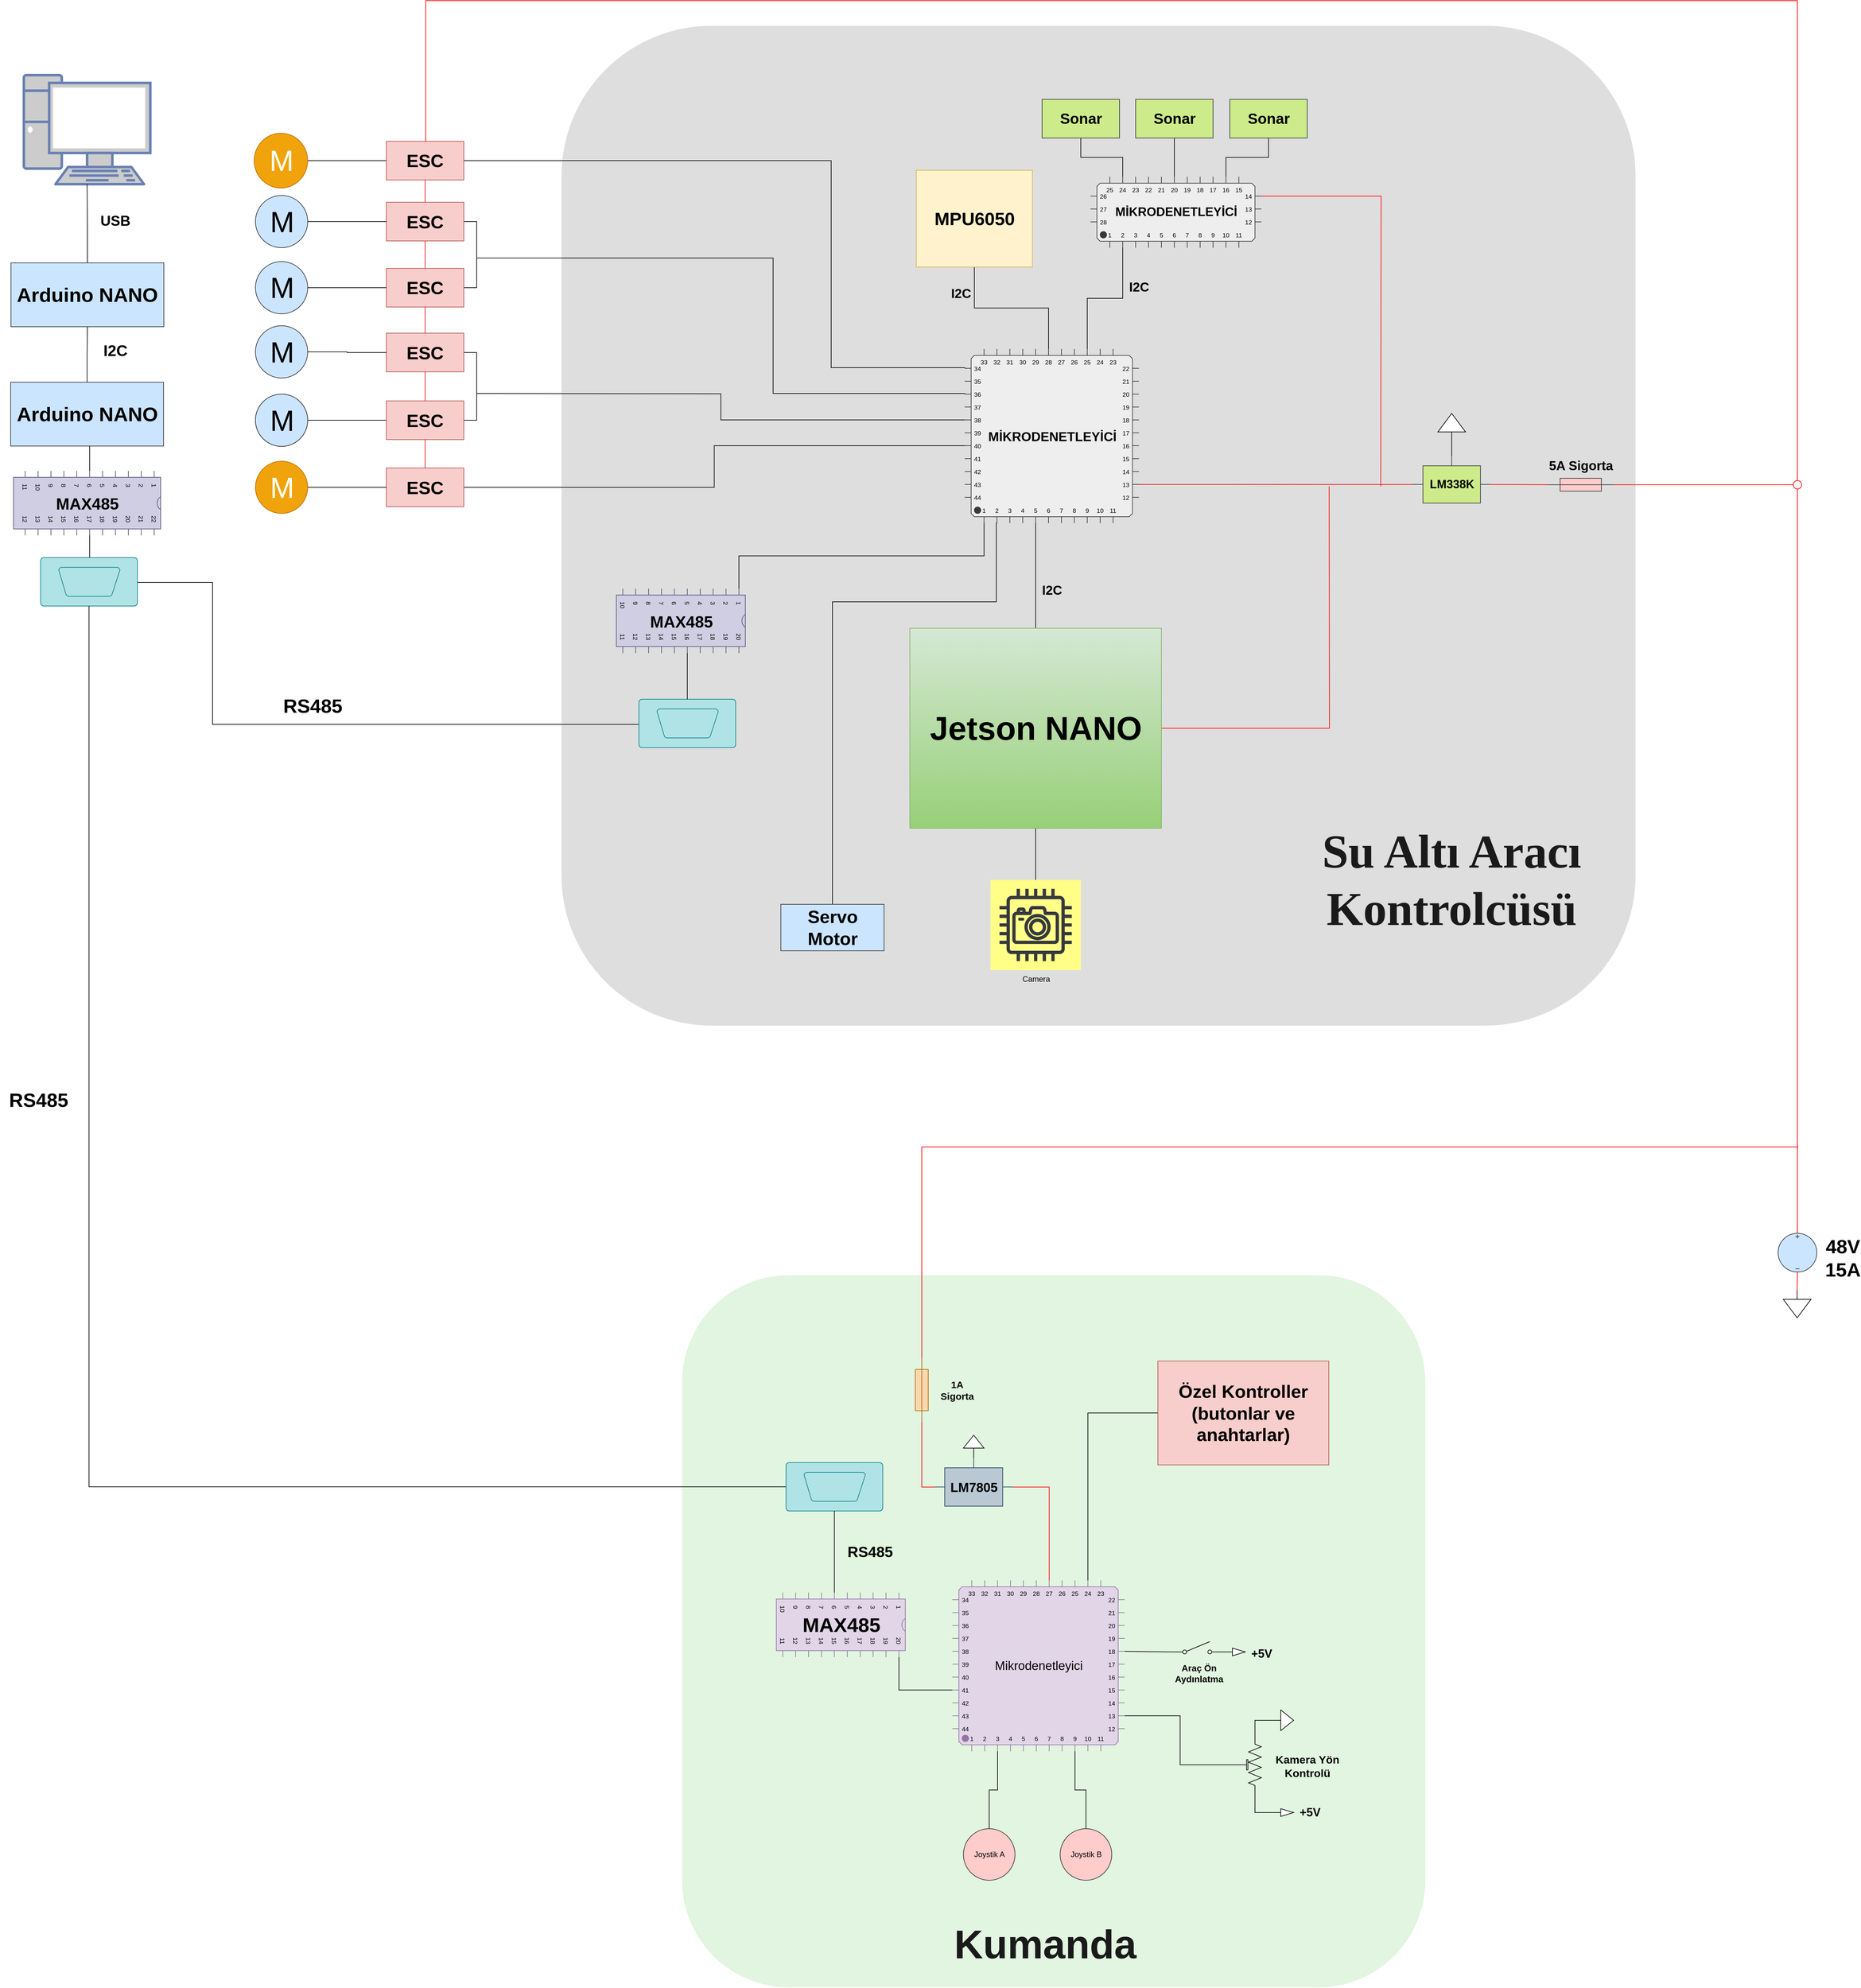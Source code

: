 <mxfile version="10.6.5" type="device"><diagram name="Page-1" id="7e0a89b8-554c-2b80-1dc8-d5c74ca68de4"><mxGraphModel dx="4529" dy="2048" grid="1" gridSize="10" guides="1" tooltips="1" connect="1" arrows="1" fold="1" page="1" pageScale="1" pageWidth="1169" pageHeight="827" background="#ffffff" math="0" shadow="0"><root><mxCell id="0"/><mxCell id="1" parent="0"/><mxCell id="h1FGH1pU_hudHnMXjSd4-43" value="" style="rounded=1;whiteSpace=wrap;html=1;strokeWidth=1;fillColor=#E1F5E0;strokeColor=none;" parent="1" vertex="1"><mxGeometry x="287.5" y="2036" width="1152" height="1104" as="geometry"/></mxCell><mxCell id="FI2BnZU5ow0Z_WTtA2Fh-103" value="" style="rounded=1;whiteSpace=wrap;html=1;strokeWidth=1;fillColor=#DEDEDE;strokeColor=none;fontColor=#333333;rotatable=0;deletable=0;editable=0;connectable=0;movable=1;resizable=0;" parent="1" vertex="1"><mxGeometry x="100.5" y="99" width="1665" height="1550" as="geometry"/></mxCell><mxCell id="FI2BnZU5ow0Z_WTtA2Fh-59" style="edgeStyle=orthogonalEdgeStyle;rounded=0;orthogonalLoop=1;jettySize=auto;html=1;exitX=0;exitY=1;exitDx=50;exitDy=0;exitPerimeter=0;endArrow=none;endFill=0;" parent="1" source="FI2BnZU5ow0Z_WTtA2Fh-1" edge="1"><mxGeometry relative="1" as="geometry"><mxPoint x="520.5" y="1013" as="targetPoint"/><Array as="points"><mxPoint x="774.5" y="992"/><mxPoint x="520.5" y="992"/></Array></mxGeometry></mxCell><mxCell id="FI2BnZU5ow0Z_WTtA2Fh-78" style="edgeStyle=orthogonalEdgeStyle;rounded=0;orthogonalLoop=1;jettySize=auto;html=1;exitX=0;exitY=1;exitDx=30;exitDy=0;exitPerimeter=0;entryX=0;entryY=0;entryDx=0;entryDy=10;entryPerimeter=0;endArrow=none;endFill=0;" parent="1" source="FI2BnZU5ow0Z_WTtA2Fh-1" target="FI2BnZU5ow0Z_WTtA2Fh-75" edge="1"><mxGeometry relative="1" as="geometry"/></mxCell><mxCell id="jsqseaj2SGOF5NAT5XNM-17" style="edgeStyle=orthogonalEdgeStyle;rounded=0;orthogonalLoop=1;jettySize=auto;html=1;exitX=0;exitY=0;exitDx=0;exitDy=110;exitPerimeter=0;endArrow=none;endFill=0;" parent="1" source="FI2BnZU5ow0Z_WTtA2Fh-1" edge="1"><mxGeometry relative="1" as="geometry"><mxPoint x="-31.5" y="669" as="targetPoint"/></mxGeometry></mxCell><mxCell id="jsqseaj2SGOF5NAT5XNM-18" style="edgeStyle=orthogonalEdgeStyle;rounded=0;orthogonalLoop=1;jettySize=auto;html=1;exitX=0;exitY=0;exitDx=0;exitDy=70;exitPerimeter=0;endArrow=none;endFill=0;" parent="1" source="FI2BnZU5ow0Z_WTtA2Fh-1" edge="1"><mxGeometry relative="1" as="geometry"><mxPoint x="-30.5" y="459" as="targetPoint"/><Array as="points"><mxPoint x="428.5" y="669"/><mxPoint x="428.5" y="459"/></Array></mxGeometry></mxCell><mxCell id="jsqseaj2SGOF5NAT5XNM-21" style="edgeStyle=orthogonalEdgeStyle;rounded=0;orthogonalLoop=1;jettySize=auto;html=1;exitX=0;exitY=0;exitDx=0;exitDy=150;exitPerimeter=0;entryX=1;entryY=0.5;entryDx=0;entryDy=0;endArrow=none;endFill=0;" parent="1" source="FI2BnZU5ow0Z_WTtA2Fh-1" target="jsqseaj2SGOF5NAT5XNM-3" edge="1"><mxGeometry relative="1" as="geometry"/></mxCell><mxCell id="FI2BnZU5ow0Z_WTtA2Fh-1" value="&lt;b&gt;&lt;font style=&quot;font-size: 20px&quot;&gt;MİKRODENETLEYİCİ&lt;/font&gt;&lt;/b&gt;" style="shadow=0;dashed=0;align=center;fillColor=#eeeeee;html=1;strokeWidth=1;shape=mxgraph.electrical.logic_gates.qfp_ic;strokeColor=#36393d;" parent="1" vertex="1"><mxGeometry x="725.5" y="600" width="270" height="270" as="geometry"/></mxCell><mxCell id="jsqseaj2SGOF5NAT5XNM-16" style="edgeStyle=orthogonalEdgeStyle;rounded=0;orthogonalLoop=1;jettySize=auto;html=1;exitX=1;exitY=0.5;exitDx=0;exitDy=0;entryX=1;entryY=0.5;entryDx=0;entryDy=0;endArrow=none;endFill=0;" parent="1" source="FI2BnZU5ow0Z_WTtA2Fh-6" target="FI2BnZU5ow0Z_WTtA2Fh-8" edge="1"><mxGeometry relative="1" as="geometry"/></mxCell><mxCell id="FeiC32uZuD6DR6q-2b3e-5" style="edgeStyle=orthogonalEdgeStyle;rounded=0;orthogonalLoop=1;jettySize=auto;html=1;exitX=0.5;exitY=0;exitDx=0;exitDy=0;endArrow=none;endFill=0;strokeColor=#FF0000;" parent="1" source="FI2BnZU5ow0Z_WTtA2Fh-6" target="SyiZzXoiJJCipCgs4fbv-6" edge="1"><mxGeometry relative="1" as="geometry"/></mxCell><mxCell id="FI2BnZU5ow0Z_WTtA2Fh-6" value="&lt;font size=&quot;1&quot;&gt;&lt;b style=&quot;font-size: 28px&quot;&gt;ESC&lt;/b&gt;&lt;/font&gt;" style="rounded=0;whiteSpace=wrap;html=1;fillColor=#f8cecc;strokeColor=#b85450;" parent="1" vertex="1"><mxGeometry x="-171" y="372.5" width="120" height="60" as="geometry"/></mxCell><mxCell id="jsqseaj2SGOF5NAT5XNM-15" style="edgeStyle=orthogonalEdgeStyle;rounded=0;orthogonalLoop=1;jettySize=auto;html=1;exitX=1;exitY=0.5;exitDx=0;exitDy=0;entryX=1;entryY=0.5;entryDx=0;entryDy=0;endArrow=none;endFill=0;" parent="1" source="FI2BnZU5ow0Z_WTtA2Fh-7" target="jsqseaj2SGOF5NAT5XNM-1" edge="1"><mxGeometry relative="1" as="geometry"/></mxCell><mxCell id="FeiC32uZuD6DR6q-2b3e-3" style="edgeStyle=orthogonalEdgeStyle;rounded=0;orthogonalLoop=1;jettySize=auto;html=1;exitX=0.5;exitY=0;exitDx=0;exitDy=0;endArrow=none;endFill=0;strokeColor=#FF0000;" parent="1" source="FI2BnZU5ow0Z_WTtA2Fh-7" target="FI2BnZU5ow0Z_WTtA2Fh-8" edge="1"><mxGeometry relative="1" as="geometry"/></mxCell><mxCell id="FI2BnZU5ow0Z_WTtA2Fh-7" value="&lt;font size=&quot;1&quot;&gt;&lt;b style=&quot;font-size: 28px&quot;&gt;ESC&lt;/b&gt;&lt;/font&gt;" style="rounded=0;whiteSpace=wrap;html=1;fillColor=#f8cecc;strokeColor=#b85450;" parent="1" vertex="1"><mxGeometry x="-171" y="575.5" width="120" height="60" as="geometry"/></mxCell><mxCell id="jsqseaj2SGOF5NAT5XNM-7" style="edgeStyle=orthogonalEdgeStyle;rounded=0;orthogonalLoop=1;jettySize=auto;html=1;exitX=0;exitY=0.5;exitDx=0;exitDy=0;endArrow=none;endFill=0;" parent="1" source="jsqseaj2SGOF5NAT5XNM-1" target="jsqseaj2SGOF5NAT5XNM-5" edge="1"><mxGeometry relative="1" as="geometry"/></mxCell><mxCell id="FeiC32uZuD6DR6q-2b3e-2" style="edgeStyle=orthogonalEdgeStyle;rounded=0;orthogonalLoop=1;jettySize=auto;html=1;exitX=0.5;exitY=0;exitDx=0;exitDy=0;endArrow=none;endFill=0;strokeColor=#FF0000;" parent="1" source="jsqseaj2SGOF5NAT5XNM-1" target="FI2BnZU5ow0Z_WTtA2Fh-7" edge="1"><mxGeometry relative="1" as="geometry"/></mxCell><mxCell id="jsqseaj2SGOF5NAT5XNM-1" value="&lt;font size=&quot;1&quot;&gt;&lt;b style=&quot;font-size: 28px&quot;&gt;ESC&lt;/b&gt;&lt;/font&gt;" style="rounded=0;whiteSpace=wrap;html=1;fillColor=#f8cecc;strokeColor=#b85450;" parent="1" vertex="1"><mxGeometry x="-171" y="680.5" width="120" height="60" as="geometry"/></mxCell><mxCell id="FeiC32uZuD6DR6q-2b3e-1" style="edgeStyle=orthogonalEdgeStyle;rounded=0;orthogonalLoop=1;jettySize=auto;html=1;exitX=0.5;exitY=0;exitDx=0;exitDy=0;endArrow=none;endFill=0;strokeColor=#FF0000;" parent="1" source="jsqseaj2SGOF5NAT5XNM-3" target="jsqseaj2SGOF5NAT5XNM-1" edge="1"><mxGeometry relative="1" as="geometry"/></mxCell><mxCell id="jsqseaj2SGOF5NAT5XNM-3" value="&lt;font size=&quot;1&quot;&gt;&lt;b style=&quot;font-size: 28px&quot;&gt;ESC&lt;/b&gt;&lt;/font&gt;" style="rounded=0;whiteSpace=wrap;html=1;fillColor=#f8cecc;strokeColor=#b85450;" parent="1" vertex="1"><mxGeometry x="-171" y="784.5" width="120" height="60" as="geometry"/></mxCell><mxCell id="FeiC32uZuD6DR6q-2b3e-4" style="edgeStyle=orthogonalEdgeStyle;rounded=0;orthogonalLoop=1;jettySize=auto;html=1;exitX=0.5;exitY=0;exitDx=0;exitDy=0;endArrow=none;endFill=0;strokeColor=#FF0000;" parent="1" source="FI2BnZU5ow0Z_WTtA2Fh-8" target="FI2BnZU5ow0Z_WTtA2Fh-6" edge="1"><mxGeometry relative="1" as="geometry"/></mxCell><mxCell id="FI2BnZU5ow0Z_WTtA2Fh-8" value="&lt;font size=&quot;1&quot;&gt;&lt;b style=&quot;font-size: 28px&quot;&gt;ESC&lt;/b&gt;&lt;/font&gt;" style="rounded=0;whiteSpace=wrap;html=1;fillColor=#f8cecc;strokeColor=#b85450;" parent="1" vertex="1"><mxGeometry x="-171" y="475" width="120" height="60" as="geometry"/></mxCell><mxCell id="FI2BnZU5ow0Z_WTtA2Fh-20" style="edgeStyle=orthogonalEdgeStyle;rounded=0;orthogonalLoop=1;jettySize=auto;html=1;exitX=1;exitY=0.5;exitDx=0;exitDy=0;exitPerimeter=0;entryX=0;entryY=0.5;entryDx=0;entryDy=0;endArrow=none;endFill=0;" parent="1" source="FI2BnZU5ow0Z_WTtA2Fh-19" target="FI2BnZU5ow0Z_WTtA2Fh-6" edge="1"><mxGeometry relative="1" as="geometry"/></mxCell><mxCell id="FI2BnZU5ow0Z_WTtA2Fh-19" value="M" style="dashed=0;outlineConnect=0;align=center;html=1;shape=mxgraph.pid.engines.electric_motor;fontSize=45;fillColor=#cce5ff;strokeColor=#36393d;" parent="1" vertex="1"><mxGeometry x="-374" y="362" width="81" height="81" as="geometry"/></mxCell><mxCell id="FI2BnZU5ow0Z_WTtA2Fh-22" style="edgeStyle=orthogonalEdgeStyle;rounded=0;orthogonalLoop=1;jettySize=auto;html=1;exitX=1;exitY=0.5;exitDx=0;exitDy=0;exitPerimeter=0;entryX=0;entryY=0.5;entryDx=0;entryDy=0;endArrow=none;endFill=0;" parent="1" source="FI2BnZU5ow0Z_WTtA2Fh-21" target="FI2BnZU5ow0Z_WTtA2Fh-8" edge="1"><mxGeometry relative="1" as="geometry"/></mxCell><mxCell id="FI2BnZU5ow0Z_WTtA2Fh-21" value="M" style="dashed=0;outlineConnect=0;align=center;html=1;shape=mxgraph.pid.engines.electric_motor;fontSize=45;fillColor=#cce5ff;strokeColor=#36393d;" parent="1" vertex="1"><mxGeometry x="-374" y="464.5" width="81" height="81" as="geometry"/></mxCell><mxCell id="FI2BnZU5ow0Z_WTtA2Fh-24" style="edgeStyle=orthogonalEdgeStyle;rounded=0;orthogonalLoop=1;jettySize=auto;html=1;exitX=1;exitY=0.5;exitDx=0;exitDy=0;exitPerimeter=0;entryX=0;entryY=0.5;entryDx=0;entryDy=0;endArrow=none;endFill=0;" parent="1" source="FI2BnZU5ow0Z_WTtA2Fh-23" target="FI2BnZU5ow0Z_WTtA2Fh-7" edge="1"><mxGeometry relative="1" as="geometry"/></mxCell><mxCell id="FI2BnZU5ow0Z_WTtA2Fh-23" value="M" style="dashed=0;outlineConnect=0;align=center;html=1;shape=mxgraph.pid.engines.electric_motor;fontSize=45;fillColor=#cce5ff;strokeColor=#36393d;" parent="1" vertex="1"><mxGeometry x="-374" y="564" width="81" height="81" as="geometry"/></mxCell><mxCell id="jsqseaj2SGOF5NAT5XNM-5" value="M" style="dashed=0;outlineConnect=0;align=center;html=1;shape=mxgraph.pid.engines.electric_motor;fontSize=45;fillColor=#cce5ff;strokeColor=#36393d;" parent="1" vertex="1"><mxGeometry x="-374" y="670" width="81" height="81" as="geometry"/></mxCell><mxCell id="jsqseaj2SGOF5NAT5XNM-14" style="edgeStyle=orthogonalEdgeStyle;rounded=0;orthogonalLoop=1;jettySize=auto;html=1;exitX=1;exitY=0.5;exitDx=0;exitDy=0;exitPerimeter=0;endArrow=none;endFill=0;" parent="1" source="jsqseaj2SGOF5NAT5XNM-8" target="jsqseaj2SGOF5NAT5XNM-3" edge="1"><mxGeometry relative="1" as="geometry"/></mxCell><mxCell id="jsqseaj2SGOF5NAT5XNM-8" value="M" style="dashed=0;outlineConnect=0;align=center;html=1;shape=mxgraph.pid.engines.electric_motor;fontSize=45;fillColor=#f0a30a;strokeColor=#BD7000;fontColor=#ffffff;" parent="1" vertex="1"><mxGeometry x="-374" y="774" width="81" height="81" as="geometry"/></mxCell><mxCell id="jsqseaj2SGOF5NAT5XNM-10" value="M" style="dashed=0;outlineConnect=0;align=center;html=1;shape=mxgraph.pid.engines.electric_motor;fontSize=45;fillColor=#cce5ff;strokeColor=#36393d;" parent="1" vertex="1"><mxGeometry x="-374" y="670" width="81" height="81" as="geometry"/></mxCell><mxCell id="FI2BnZU5ow0Z_WTtA2Fh-31" style="edgeStyle=orthogonalEdgeStyle;rounded=0;orthogonalLoop=1;jettySize=auto;html=1;exitX=0.5;exitY=1;exitDx=0;exitDy=0;entryX=0;entryY=0;entryDx=130;entryDy=0;entryPerimeter=0;endArrow=none;endFill=0;" parent="1" source="FI2BnZU5ow0Z_WTtA2Fh-30" target="FI2BnZU5ow0Z_WTtA2Fh-1" edge="1"><mxGeometry relative="1" as="geometry"/></mxCell><mxCell id="FI2BnZU5ow0Z_WTtA2Fh-30" value="&lt;font size=&quot;1&quot;&gt;&lt;b style=&quot;font-size: 28px&quot;&gt;MPU6050&lt;br&gt;&lt;/b&gt;&lt;/font&gt;" style="rounded=0;whiteSpace=wrap;html=1;strokeWidth=1;fillColor=#fff2cc;strokeColor=#d6b656;" parent="1" vertex="1"><mxGeometry x="650.5" y="323" width="180" height="150" as="geometry"/></mxCell><mxCell id="FI2BnZU5ow0Z_WTtA2Fh-36" style="edgeStyle=orthogonalEdgeStyle;rounded=0;orthogonalLoop=1;jettySize=auto;html=1;exitX=0.5;exitY=0;exitDx=0;exitDy=0;entryX=0;entryY=1;entryDx=110;entryDy=0;entryPerimeter=0;endArrow=none;endFill=0;" parent="1" source="FI2BnZU5ow0Z_WTtA2Fh-35" target="FI2BnZU5ow0Z_WTtA2Fh-1" edge="1"><mxGeometry relative="1" as="geometry"/></mxCell><mxCell id="FI2BnZU5ow0Z_WTtA2Fh-46" style="edgeStyle=orthogonalEdgeStyle;rounded=0;orthogonalLoop=1;jettySize=auto;html=1;exitX=0.5;exitY=1;exitDx=0;exitDy=0;endArrow=none;endFill=0;" parent="1" source="FI2BnZU5ow0Z_WTtA2Fh-35" target="FI2BnZU5ow0Z_WTtA2Fh-45" edge="1"><mxGeometry relative="1" as="geometry"/></mxCell><mxCell id="FI2BnZU5ow0Z_WTtA2Fh-55" style="edgeStyle=orthogonalEdgeStyle;rounded=0;orthogonalLoop=1;jettySize=auto;html=1;exitX=1;exitY=0.5;exitDx=0;exitDy=0;endArrow=none;endFill=0;strokeColor=#FF0000;" parent="1" source="FI2BnZU5ow0Z_WTtA2Fh-35" edge="1"><mxGeometry relative="1" as="geometry"><mxPoint x="1290.5" y="813.0" as="targetPoint"/></mxGeometry></mxCell><mxCell id="FI2BnZU5ow0Z_WTtA2Fh-35" value="&lt;font style=&quot;font-size: 51px&quot;&gt;&lt;b&gt;&lt;font style=&quot;font-size: 51px&quot;&gt;Jetson NANO&lt;/font&gt;&lt;/b&gt;&lt;/font&gt;" style="rounded=0;whiteSpace=wrap;html=1;strokeWidth=1;gradientColor=#97d077;fillColor=#d5e8d4;strokeColor=#82b366;" parent="1" vertex="1"><mxGeometry x="640.5" y="1033" width="390" height="310" as="geometry"/></mxCell><mxCell id="FI2BnZU5ow0Z_WTtA2Fh-37" value="&lt;font size=&quot;1&quot;&gt;&lt;b style=&quot;font-size: 20px&quot;&gt;I2C&lt;/b&gt;&lt;/font&gt;" style="text;html=1;strokeColor=none;fillColor=none;align=center;verticalAlign=middle;whiteSpace=wrap;rounded=0;" parent="1" vertex="1"><mxGeometry x="840.5" y="963" width="40" height="20" as="geometry"/></mxCell><mxCell id="FI2BnZU5ow0Z_WTtA2Fh-38" value="" style="verticalLabelPosition=bottom;shadow=0;dashed=0;align=center;fillColor=#cce5ff;html=1;verticalAlign=top;strokeWidth=1;shape=mxgraph.electrical.signal_sources.dc_source_3;strokeColor=#36393d;" parent="1" vertex="1"><mxGeometry x="1986.5" y="1971" width="60" height="60" as="geometry"/></mxCell><mxCell id="FI2BnZU5ow0Z_WTtA2Fh-50" style="edgeStyle=orthogonalEdgeStyle;rounded=0;orthogonalLoop=1;jettySize=auto;html=1;exitX=0;exitY=0.395;exitDx=0;exitDy=0;exitPerimeter=0;entryX=0;entryY=0.5;entryDx=0;entryDy=0;entryPerimeter=0;endArrow=none;endFill=0;strokeColor=#FF0000;" parent="1" source="FI2BnZU5ow0Z_WTtA2Fh-39" target="FI2BnZU5ow0Z_WTtA2Fh-41" edge="1"><mxGeometry relative="1" as="geometry"/></mxCell><mxCell id="FI2BnZU5ow0Z_WTtA2Fh-53" style="edgeStyle=orthogonalEdgeStyle;rounded=0;orthogonalLoop=1;jettySize=auto;html=1;exitX=1;exitY=0.395;exitDx=0;exitDy=0;exitPerimeter=0;entryX=1;entryY=0;entryDx=0;entryDy=210;entryPerimeter=0;endArrow=none;endFill=0;strokeColor=#FF0000;" parent="1" source="FI2BnZU5ow0Z_WTtA2Fh-39" target="FI2BnZU5ow0Z_WTtA2Fh-1" edge="1"><mxGeometry relative="1" as="geometry"><Array as="points"><mxPoint x="1420.5" y="810"/></Array></mxGeometry></mxCell><mxCell id="FI2BnZU5ow0Z_WTtA2Fh-39" value="" style="verticalLabelPosition=bottom;shadow=0;dashed=0;align=center;fillColor=#cdeb8b;html=1;verticalAlign=top;strokeWidth=1;shape=mxgraph.electrical.abstract.voltage_regulator;direction=west;strokeColor=#36393d;" parent="1" vertex="1"><mxGeometry x="1420.5" y="766" width="120" height="73" as="geometry"/></mxCell><mxCell id="FeiC32uZuD6DR6q-2b3e-13" style="edgeStyle=orthogonalEdgeStyle;rounded=0;orthogonalLoop=1;jettySize=auto;html=1;exitX=1;exitY=0.5;exitDx=0;exitDy=0;exitPerimeter=0;entryX=0;entryY=0.5;entryDx=0;entryDy=0;endArrow=none;endFill=0;strokeColor=#FF0000;" parent="1" source="FI2BnZU5ow0Z_WTtA2Fh-41" target="FeiC32uZuD6DR6q-2b3e-8" edge="1"><mxGeometry relative="1" as="geometry"/></mxCell><mxCell id="FI2BnZU5ow0Z_WTtA2Fh-41" value="" style="verticalLabelPosition=bottom;shadow=0;dashed=0;align=center;fillColor=#ffcccc;html=1;verticalAlign=top;strokeWidth=1;shape=mxgraph.electrical.miscellaneous.fuse_2;strokeColor=#36393d;" parent="1" vertex="1"><mxGeometry x="1630.5" y="800.5" width="100" height="20" as="geometry"/></mxCell><mxCell id="FI2BnZU5ow0Z_WTtA2Fh-44" value="&lt;font size=&quot;1&quot;&gt;&lt;b style=&quot;font-size: 30px&quot;&gt;48V 15A&lt;/b&gt;&lt;/font&gt;" style="text;html=1;strokeColor=none;fillColor=none;align=center;verticalAlign=middle;whiteSpace=wrap;rounded=0;" parent="1" vertex="1"><mxGeometry x="2066.5" y="1999" width="40" height="20" as="geometry"/></mxCell><mxCell id="FI2BnZU5ow0Z_WTtA2Fh-45" value="Camera" style="outlineConnect=0;strokeColor=#36393d;fillColor=#ffff88;dashed=0;verticalLabelPosition=bottom;verticalAlign=top;align=center;html=1;fontSize=12;fontStyle=0;aspect=fixed;shape=mxgraph.aws4.resourceIcon;resIcon=mxgraph.aws4.camera;" parent="1" vertex="1"><mxGeometry x="765.5" y="1423" width="140" height="140" as="geometry"/></mxCell><mxCell id="FI2BnZU5ow0Z_WTtA2Fh-48" style="edgeStyle=orthogonalEdgeStyle;rounded=0;orthogonalLoop=1;jettySize=auto;html=1;exitX=0.5;exitY=0;exitDx=0;exitDy=0;exitPerimeter=0;entryX=0.5;entryY=1;entryDx=0;entryDy=0;entryPerimeter=0;endArrow=none;endFill=0;strokeColor=#FF0000;" parent="1" source="FI2BnZU5ow0Z_WTtA2Fh-47" target="FI2BnZU5ow0Z_WTtA2Fh-38" edge="1"><mxGeometry relative="1" as="geometry"/></mxCell><mxCell id="FI2BnZU5ow0Z_WTtA2Fh-47" value="" style="verticalLabelPosition=bottom;shadow=0;dashed=0;align=center;fillColor=#ffffff;html=1;verticalAlign=top;strokeWidth=1;shape=mxgraph.electrical.signal_sources.signal_ground;" parent="1" vertex="1"><mxGeometry x="1994.5" y="2059" width="43" height="43" as="geometry"/></mxCell><mxCell id="FI2BnZU5ow0Z_WTtA2Fh-52" style="edgeStyle=orthogonalEdgeStyle;rounded=0;orthogonalLoop=1;jettySize=auto;html=1;exitX=0.5;exitY=0;exitDx=0;exitDy=0;exitPerimeter=0;entryX=0.5;entryY=1;entryDx=0;entryDy=0;entryPerimeter=0;endArrow=none;endFill=0;" parent="1" source="FI2BnZU5ow0Z_WTtA2Fh-51" target="FI2BnZU5ow0Z_WTtA2Fh-39" edge="1"><mxGeometry relative="1" as="geometry"/></mxCell><mxCell id="FI2BnZU5ow0Z_WTtA2Fh-51" value="" style="verticalLabelPosition=bottom;shadow=0;dashed=0;align=center;fillColor=#ffffff;html=1;verticalAlign=top;strokeWidth=1;shape=mxgraph.electrical.signal_sources.signal_ground;direction=west;" parent="1" vertex="1"><mxGeometry x="1459" y="700" width="43" height="43" as="geometry"/></mxCell><mxCell id="FI2BnZU5ow0Z_WTtA2Fh-56" value="&lt;font size=&quot;1&quot;&gt;&lt;b style=&quot;font-size: 20px&quot;&gt;5A Sigorta&lt;/b&gt;&lt;/font&gt;" style="text;html=1;strokeColor=none;fillColor=none;align=center;verticalAlign=middle;whiteSpace=wrap;rounded=0;" parent="1" vertex="1"><mxGeometry x="1620.5" y="770" width="120" height="20" as="geometry"/></mxCell><mxCell id="FI2BnZU5ow0Z_WTtA2Fh-58" style="edgeStyle=orthogonalEdgeStyle;rounded=0;orthogonalLoop=1;jettySize=auto;html=1;exitX=0.5;exitY=0;exitDx=0;exitDy=0;endArrow=none;endFill=0;" parent="1" source="FI2BnZU5ow0Z_WTtA2Fh-57" edge="1"><mxGeometry relative="1" as="geometry"><mxPoint x="520.5" y="1013" as="targetPoint"/></mxGeometry></mxCell><mxCell id="FI2BnZU5ow0Z_WTtA2Fh-57" value="&lt;font style=&quot;font-size: 28px&quot;&gt;&lt;b&gt;Servo Motor&lt;/b&gt;&lt;/font&gt;" style="rounded=0;whiteSpace=wrap;html=1;strokeWidth=1;fillColor=#cce5ff;strokeColor=#36393d;" parent="1" vertex="1"><mxGeometry x="440.5" y="1461" width="160" height="72" as="geometry"/></mxCell><mxCell id="FI2BnZU5ow0Z_WTtA2Fh-61" style="edgeStyle=orthogonalEdgeStyle;rounded=0;orthogonalLoop=1;jettySize=auto;html=1;exitX=0;exitY=1;exitDx=50;exitDy=0;exitPerimeter=0;entryX=0;entryY=0;entryDx=190;entryDy=0;entryPerimeter=0;endArrow=none;endFill=0;" parent="1" source="FI2BnZU5ow0Z_WTtA2Fh-60" target="FI2BnZU5ow0Z_WTtA2Fh-1" edge="1"><mxGeometry relative="1" as="geometry"/></mxCell><mxCell id="FI2BnZU5ow0Z_WTtA2Fh-63" style="edgeStyle=orthogonalEdgeStyle;rounded=0;orthogonalLoop=1;jettySize=auto;html=1;exitX=0;exitY=0;exitDx=130;exitDy=0;exitPerimeter=0;entryX=0.5;entryY=1;entryDx=0;entryDy=0;endArrow=none;endFill=0;" parent="1" source="FI2BnZU5ow0Z_WTtA2Fh-60" target="FI2BnZU5ow0Z_WTtA2Fh-62" edge="1"><mxGeometry relative="1" as="geometry"/></mxCell><mxCell id="FI2BnZU5ow0Z_WTtA2Fh-67" style="edgeStyle=orthogonalEdgeStyle;rounded=0;orthogonalLoop=1;jettySize=auto;html=1;exitX=1;exitY=0;exitDx=0;exitDy=30;exitPerimeter=0;endArrow=none;endFill=0;strokeColor=#FF0000;" parent="1" source="FI2BnZU5ow0Z_WTtA2Fh-60" edge="1"><mxGeometry relative="1" as="geometry"><mxPoint x="1370.5" y="813" as="targetPoint"/></mxGeometry></mxCell><mxCell id="SyiZzXoiJJCipCgs4fbv-4" style="edgeStyle=orthogonalEdgeStyle;rounded=0;orthogonalLoop=1;jettySize=auto;html=1;exitX=0;exitY=0;exitDx=50;exitDy=0;exitPerimeter=0;entryX=0.5;entryY=1;entryDx=0;entryDy=0;endArrow=none;endFill=0;" parent="1" source="FI2BnZU5ow0Z_WTtA2Fh-60" target="SyiZzXoiJJCipCgs4fbv-3" edge="1"><mxGeometry relative="1" as="geometry"/></mxCell><mxCell id="SyiZzXoiJJCipCgs4fbv-5" style="edgeStyle=orthogonalEdgeStyle;rounded=0;orthogonalLoop=1;jettySize=auto;html=1;exitX=0;exitY=0;exitDx=210;exitDy=0;exitPerimeter=0;entryX=0.5;entryY=1;entryDx=0;entryDy=0;endArrow=none;endFill=0;" parent="1" source="FI2BnZU5ow0Z_WTtA2Fh-60" target="SyiZzXoiJJCipCgs4fbv-2" edge="1"><mxGeometry relative="1" as="geometry"/></mxCell><mxCell id="FI2BnZU5ow0Z_WTtA2Fh-60" value="&lt;div style=&quot;font-size: 19px&quot;&gt;&lt;font style=&quot;font-size: 19px&quot;&gt;&lt;b&gt;MİKRODENETLEYİCİ&lt;/b&gt;&lt;/font&gt;&lt;/div&gt;" style="shadow=0;dashed=0;align=center;fillColor=#eeeeee;html=1;strokeWidth=1;shape=mxgraph.electrical.logic_gates.qfp_ic;strokeColor=#36393d;" parent="1" vertex="1"><mxGeometry x="920.5" y="333" width="265" height="110" as="geometry"/></mxCell><mxCell id="FI2BnZU5ow0Z_WTtA2Fh-62" value="&lt;font size=&quot;1&quot;&gt;&lt;b style=&quot;font-size: 23px&quot;&gt;Sonar&lt;/b&gt;&lt;/font&gt;" style="rounded=0;whiteSpace=wrap;html=1;strokeWidth=1;fillColor=#cdeb8b;strokeColor=#36393d;" parent="1" vertex="1"><mxGeometry x="990.5" y="213" width="120" height="60" as="geometry"/></mxCell><mxCell id="FI2BnZU5ow0Z_WTtA2Fh-64" value="&lt;font size=&quot;1&quot;&gt;&lt;b style=&quot;font-size: 20px&quot;&gt;I2C&lt;/b&gt;&lt;/font&gt;" style="text;html=1;strokeColor=none;fillColor=none;align=center;verticalAlign=middle;whiteSpace=wrap;rounded=0;" parent="1" vertex="1"><mxGeometry x="700" y="473" width="40" height="80" as="geometry"/></mxCell><mxCell id="FI2BnZU5ow0Z_WTtA2Fh-65" value="&lt;font size=&quot;1&quot;&gt;&lt;b style=&quot;font-size: 20px&quot;&gt;I2C&lt;/b&gt;&lt;/font&gt;" style="text;html=1;strokeColor=none;fillColor=none;align=center;verticalAlign=middle;whiteSpace=wrap;rounded=0;" parent="1" vertex="1"><mxGeometry x="975.5" y="493" width="40" height="20" as="geometry"/></mxCell><mxCell id="FI2BnZU5ow0Z_WTtA2Fh-87" style="edgeStyle=orthogonalEdgeStyle;rounded=0;orthogonalLoop=1;jettySize=auto;html=1;exitX=0;exitY=0.5;exitDx=0;exitDy=0;exitPerimeter=0;entryX=1;entryY=0.5;entryDx=0;entryDy=0;entryPerimeter=0;endArrow=none;endFill=0;" parent="1" source="FI2BnZU5ow0Z_WTtA2Fh-69" target="FI2BnZU5ow0Z_WTtA2Fh-83" edge="1"><mxGeometry relative="1" as="geometry"><Array as="points"><mxPoint x="-440.5" y="1182"/><mxPoint x="-440.5" y="962"/></Array></mxGeometry></mxCell><mxCell id="FI2BnZU5ow0Z_WTtA2Fh-69" value="" style="verticalLabelPosition=bottom;shadow=0;dashed=0;align=center;fillColor=#b0e3e6;html=1;verticalAlign=top;strokeWidth=1;shape=mxgraph.electrical.miscellaneous.small_d_connector;strokeColor=#0e8088;" parent="1" vertex="1"><mxGeometry x="220.5" y="1143" width="150" height="75" as="geometry"/></mxCell><mxCell id="FI2BnZU5ow0Z_WTtA2Fh-73" value="&lt;b&gt;&lt;font style=&quot;font-size: 30px&quot;&gt;RS485&lt;/font&gt;&lt;/b&gt;" style="text;html=1;strokeColor=none;fillColor=none;align=center;verticalAlign=middle;whiteSpace=wrap;rounded=0;" parent="1" vertex="1"><mxGeometry x="-345" y="1125.5" width="120" height="55" as="geometry"/></mxCell><mxCell id="FI2BnZU5ow0Z_WTtA2Fh-80" style="edgeStyle=orthogonalEdgeStyle;rounded=0;orthogonalLoop=1;jettySize=auto;html=1;exitX=1;exitY=0;exitDx=0;exitDy=90;exitPerimeter=0;entryX=0.5;entryY=0;entryDx=0;entryDy=0;entryPerimeter=0;endArrow=none;endFill=0;" parent="1" source="FI2BnZU5ow0Z_WTtA2Fh-75" target="FI2BnZU5ow0Z_WTtA2Fh-69" edge="1"><mxGeometry relative="1" as="geometry"/></mxCell><mxCell id="FI2BnZU5ow0Z_WTtA2Fh-75" value="&lt;font size=&quot;1&quot;&gt;&lt;b style=&quot;font-size: 25px&quot;&gt;MAX485&lt;/b&gt;&lt;/font&gt;" style="shadow=0;dashed=0;align=center;fillColor=#d0cee2;html=1;strokeWidth=1;shape=mxgraph.electrical.logic_gates.dual_inline_ic;direction=south;strokeColor=#56517e;" parent="1" vertex="1"><mxGeometry x="185.5" y="971.5" width="200" height="100" as="geometry"/></mxCell><mxCell id="FI2BnZU5ow0Z_WTtA2Fh-81" value="&lt;font size=&quot;1&quot;&gt;&lt;b style=&quot;font-size: 18px&quot;&gt;LM338K&lt;/b&gt;&lt;/font&gt;" style="text;html=1;strokeColor=none;fillColor=none;align=center;verticalAlign=middle;whiteSpace=wrap;rounded=0;" parent="1" vertex="1"><mxGeometry x="1440.5" y="793.5" width="80" height="33" as="geometry"/></mxCell><mxCell id="FI2BnZU5ow0Z_WTtA2Fh-82" value="" style="fontColor=#0066CC;verticalAlign=top;verticalLabelPosition=bottom;labelPosition=center;align=center;html=1;outlineConnect=0;fillColor=#CCCCCC;strokeColor=#6881B3;gradientColor=none;gradientDirection=north;strokeWidth=2;shape=mxgraph.networks.pc;" parent="1" vertex="1"><mxGeometry x="-733" y="175.5" width="196" height="169" as="geometry"/></mxCell><mxCell id="FeiC32uZuD6DR6q-2b3e-16" style="edgeStyle=orthogonalEdgeStyle;rounded=0;orthogonalLoop=1;jettySize=auto;html=1;exitX=0.5;exitY=0;exitDx=0;exitDy=0;exitPerimeter=0;entryX=1;entryY=0;entryDx=0;entryDy=110;entryPerimeter=0;endArrow=none;endFill=0;" parent="1" source="FI2BnZU5ow0Z_WTtA2Fh-83" target="FI2BnZU5ow0Z_WTtA2Fh-89" edge="1"><mxGeometry relative="1" as="geometry"/></mxCell><mxCell id="FI2BnZU5ow0Z_WTtA2Fh-83" value="" style="verticalLabelPosition=bottom;shadow=0;dashed=0;align=center;fillColor=#b0e3e6;html=1;verticalAlign=top;strokeWidth=1;shape=mxgraph.electrical.miscellaneous.small_d_connector;strokeColor=#0e8088;" parent="1" vertex="1"><mxGeometry x="-707" y="923.5" width="150" height="75" as="geometry"/></mxCell><mxCell id="FI2BnZU5ow0Z_WTtA2Fh-89" value="&lt;font size=&quot;1&quot;&gt;&lt;b style=&quot;font-size: 25px&quot;&gt;MAX485&lt;/b&gt;&lt;/font&gt;" style="shadow=0;dashed=0;align=center;fillColor=#d0cee2;html=1;strokeWidth=1;shape=mxgraph.electrical.logic_gates.dual_inline_ic;direction=south;strokeColor=#56517e;" parent="1" vertex="1"><mxGeometry x="-749" y="789" width="228" height="100" as="geometry"/></mxCell><mxCell id="FI2BnZU5ow0Z_WTtA2Fh-95" style="edgeStyle=orthogonalEdgeStyle;rounded=0;orthogonalLoop=1;jettySize=auto;html=1;exitX=0.5;exitY=0;exitDx=0;exitDy=0;entryX=0.5;entryY=1;entryDx=0;entryDy=0;endArrow=none;endFill=0;" parent="1" source="FI2BnZU5ow0Z_WTtA2Fh-93" target="FI2BnZU5ow0Z_WTtA2Fh-94" edge="1"><mxGeometry relative="1" as="geometry"/></mxCell><mxCell id="FeiC32uZuD6DR6q-2b3e-15" style="edgeStyle=orthogonalEdgeStyle;rounded=0;orthogonalLoop=1;jettySize=auto;html=1;exitX=0.5;exitY=1;exitDx=0;exitDy=0;entryX=0;entryY=0;entryDx=0;entryDy=110;entryPerimeter=0;endArrow=none;endFill=0;" parent="1" source="FI2BnZU5ow0Z_WTtA2Fh-93" target="FI2BnZU5ow0Z_WTtA2Fh-89" edge="1"><mxGeometry relative="1" as="geometry"/></mxCell><mxCell id="FI2BnZU5ow0Z_WTtA2Fh-93" value="&lt;div style=&quot;font-size: 31px&quot;&gt;&lt;font style=&quot;font-size: 31px&quot;&gt;&lt;b&gt;Arduino NANO&lt;/b&gt;&lt;/font&gt;&lt;/div&gt;" style="rounded=0;whiteSpace=wrap;html=1;strokeWidth=1;fillColor=#cce5ff;strokeColor=#36393d;" parent="1" vertex="1"><mxGeometry x="-753.5" y="651.5" width="237" height="99" as="geometry"/></mxCell><mxCell id="FI2BnZU5ow0Z_WTtA2Fh-97" style="edgeStyle=orthogonalEdgeStyle;rounded=0;orthogonalLoop=1;jettySize=auto;html=1;exitX=0.5;exitY=0;exitDx=0;exitDy=0;endArrow=none;endFill=0;" parent="1" source="FI2BnZU5ow0Z_WTtA2Fh-94" target="FI2BnZU5ow0Z_WTtA2Fh-82" edge="1"><mxGeometry relative="1" as="geometry"/></mxCell><mxCell id="FI2BnZU5ow0Z_WTtA2Fh-94" value="&lt;div style=&quot;font-size: 31px&quot;&gt;&lt;font style=&quot;font-size: 31px&quot;&gt;&lt;b&gt;Arduino NANO&lt;/b&gt;&lt;/font&gt;&lt;/div&gt;" style="rounded=0;whiteSpace=wrap;html=1;strokeWidth=1;fillColor=#cce5ff;strokeColor=#36393d;" parent="1" vertex="1"><mxGeometry x="-753" y="466.5" width="237" height="99" as="geometry"/></mxCell><mxCell id="FI2BnZU5ow0Z_WTtA2Fh-98" value="&lt;font size=&quot;1&quot;&gt;&lt;b style=&quot;font-size: 22px&quot;&gt;USB&lt;/b&gt;&lt;/font&gt;" style="text;html=1;strokeColor=none;fillColor=none;align=center;verticalAlign=middle;whiteSpace=wrap;rounded=0;" parent="1" vertex="1"><mxGeometry x="-611.5" y="392" width="40" height="20" as="geometry"/></mxCell><mxCell id="FI2BnZU5ow0Z_WTtA2Fh-99" value="&lt;font size=&quot;1&quot;&gt;&lt;b style=&quot;font-size: 24px&quot;&gt;I2C&lt;/b&gt;&lt;/font&gt;" style="text;html=1;strokeColor=none;fillColor=none;align=center;verticalAlign=middle;whiteSpace=wrap;rounded=0;" parent="1" vertex="1"><mxGeometry x="-611.5" y="593" width="40" height="20" as="geometry"/></mxCell><mxCell id="FI2BnZU5ow0Z_WTtA2Fh-104" value="&lt;div style=&quot;font-size: 73px&quot;&gt;&lt;font style=&quot;font-size: 73px&quot; color=&quot;#FF0000&quot;&gt;&lt;b&gt;&lt;font style=&quot;font-size: 73px&quot;&gt;&lt;font style=&quot;font-size: 73px&quot; face=&quot;Times New Roman&quot; color=&quot;#1A1A1A&quot;&gt;Su Altı Aracı Kontrolcüsü&lt;/font&gt;&lt;br&gt;&lt;/font&gt;&lt;/b&gt;&lt;/font&gt;&lt;/div&gt;" style="text;html=1;strokeColor=none;fillColor=none;align=center;verticalAlign=middle;whiteSpace=wrap;rounded=0;" parent="1" vertex="1"><mxGeometry x="1268" y="1305" width="425" height="236" as="geometry"/></mxCell><mxCell id="h1FGH1pU_hudHnMXjSd4-2" style="edgeStyle=orthogonalEdgeStyle;rounded=0;orthogonalLoop=1;jettySize=auto;html=1;exitX=0;exitY=1;exitDx=70;exitDy=0;exitPerimeter=0;entryX=0.5;entryY=0;entryDx=0;entryDy=0;endArrow=none;endFill=0;" parent="1" source="h1FGH1pU_hudHnMXjSd4-4" target="h1FGH1pU_hudHnMXjSd4-14" edge="1"><mxGeometry relative="1" as="geometry"/></mxCell><mxCell id="h1FGH1pU_hudHnMXjSd4-3" style="edgeStyle=orthogonalEdgeStyle;rounded=0;orthogonalLoop=1;jettySize=auto;html=1;exitX=0;exitY=1;exitDx=190;exitDy=0;exitPerimeter=0;entryX=0.5;entryY=0;entryDx=0;entryDy=0;endArrow=none;endFill=0;" parent="1" source="h1FGH1pU_hudHnMXjSd4-4" target="h1FGH1pU_hudHnMXjSd4-15" edge="1"><mxGeometry relative="1" as="geometry"/></mxCell><mxCell id="h1FGH1pU_hudHnMXjSd4-4" value="&lt;font style=&quot;font-size: 19px&quot;&gt;Mikrodenetleyici&lt;/font&gt;" style="shadow=0;dashed=0;align=center;fillColor=#e1d5e7;html=1;strokeWidth=1;shape=mxgraph.electrical.logic_gates.qfp_ic;direction=east;strokeColor=#9673a6;" parent="1" vertex="1"><mxGeometry x="706.5" y="2509" width="267" height="265" as="geometry"/></mxCell><mxCell id="h1FGH1pU_hudHnMXjSd4-5" style="edgeStyle=orthogonalEdgeStyle;rounded=0;orthogonalLoop=1;jettySize=auto;html=1;exitX=1;exitY=0.5;exitDx=0;exitDy=0;exitPerimeter=0;entryX=1;entryY=0.395;entryDx=0;entryDy=0;entryPerimeter=0;endArrow=none;endFill=0;strokeColor=#FF0000;" parent="1" source="h1FGH1pU_hudHnMXjSd4-6" target="h1FGH1pU_hudHnMXjSd4-17" edge="1"><mxGeometry relative="1" as="geometry"/></mxCell><mxCell id="h1FGH1pU_hudHnMXjSd4-49" style="edgeStyle=orthogonalEdgeStyle;rounded=0;orthogonalLoop=1;jettySize=auto;html=1;exitX=0;exitY=0.5;exitDx=0;exitDy=0;exitPerimeter=0;endArrow=none;endFill=0;strokeColor=#FF0000;strokeWidth=1;jumpSize=6;" parent="1" source="h1FGH1pU_hudHnMXjSd4-6" edge="1"><mxGeometry relative="1" as="geometry"><mxPoint x="2017.5" y="1837" as="targetPoint"/><Array as="points"><mxPoint x="659.5" y="1837"/></Array></mxGeometry></mxCell><mxCell id="h1FGH1pU_hudHnMXjSd4-6" value="" style="verticalLabelPosition=bottom;shadow=0;dashed=0;align=center;fillColor=#fad7ac;html=1;verticalAlign=top;strokeWidth=1;shape=mxgraph.electrical.miscellaneous.fuse_2;direction=south;strokeColor=#b46504;" parent="1" vertex="1"><mxGeometry x="649" y="2164" width="20" height="100" as="geometry"/></mxCell><mxCell id="h1FGH1pU_hudHnMXjSd4-41" style="edgeStyle=orthogonalEdgeStyle;rounded=0;orthogonalLoop=1;jettySize=auto;html=1;exitX=0;exitY=0.5;exitDx=0;exitDy=0;exitPerimeter=0;entryX=0.5;entryY=1;entryDx=0;entryDy=0;entryPerimeter=0;endArrow=none;endFill=0;" parent="1" source="h1FGH1pU_hudHnMXjSd4-7" target="FI2BnZU5ow0Z_WTtA2Fh-83" edge="1"><mxGeometry relative="1" as="geometry"/></mxCell><mxCell id="h1FGH1pU_hudHnMXjSd4-7" value="" style="verticalLabelPosition=bottom;shadow=0;dashed=0;align=center;fillColor=#b0e3e6;html=1;verticalAlign=top;strokeWidth=1;shape=mxgraph.electrical.miscellaneous.small_d_connector;strokeColor=#0e8088;" parent="1" vertex="1"><mxGeometry x="448.5" y="2326.5" width="150" height="75" as="geometry"/></mxCell><mxCell id="h1FGH1pU_hudHnMXjSd4-12" value="&lt;b style=&quot;font-size: 15px&quot;&gt;1A &lt;font style=&quot;font-size: 15px&quot;&gt;&lt;font style=&quot;font-size: 15px&quot;&gt;Sigorta&lt;/font&gt;&lt;/font&gt;&lt;/b&gt;" style="text;html=1;strokeColor=none;fillColor=none;align=center;verticalAlign=middle;whiteSpace=wrap;rounded=0;" parent="1" vertex="1"><mxGeometry x="679" y="2199" width="70" height="30" as="geometry"/></mxCell><mxCell id="h1FGH1pU_hudHnMXjSd4-13" value="&lt;font style=&quot;font-size: 23px&quot;&gt;&lt;b&gt;RS485&lt;/b&gt;&lt;/font&gt;" style="text;html=1;strokeColor=none;fillColor=none;align=center;verticalAlign=middle;whiteSpace=wrap;rounded=0;fontSize=17;" parent="1" vertex="1"><mxGeometry x="533.5" y="2450" width="90" height="30" as="geometry"/></mxCell><mxCell id="h1FGH1pU_hudHnMXjSd4-14" value="Joystik A" style="ellipse;whiteSpace=wrap;html=1;aspect=fixed;fillColor=#ffcccc;strokeColor=#36393d;" parent="1" vertex="1"><mxGeometry x="723.5" y="2894" width="80" height="80" as="geometry"/></mxCell><mxCell id="h1FGH1pU_hudHnMXjSd4-15" value="Joystik B" style="ellipse;whiteSpace=wrap;html=1;aspect=fixed;fillColor=#ffcccc;strokeColor=#36393d;" parent="1" vertex="1"><mxGeometry x="873.5" y="2894" width="80" height="80" as="geometry"/></mxCell><mxCell id="h1FGH1pU_hudHnMXjSd4-16" style="edgeStyle=orthogonalEdgeStyle;rounded=0;orthogonalLoop=1;jettySize=auto;html=1;exitX=0;exitY=0.395;exitDx=0;exitDy=0;exitPerimeter=0;entryX=0;entryY=0;entryDx=150;entryDy=0;entryPerimeter=0;endArrow=none;endFill=0;strokeColor=#FF0000;" parent="1" source="h1FGH1pU_hudHnMXjSd4-17" target="h1FGH1pU_hudHnMXjSd4-4" edge="1"><mxGeometry relative="1" as="geometry"/></mxCell><mxCell id="h1FGH1pU_hudHnMXjSd4-17" value="" style="verticalLabelPosition=bottom;shadow=0;dashed=0;align=center;fillColor=#bac8d3;html=1;verticalAlign=top;strokeWidth=1;shape=mxgraph.electrical.abstract.voltage_regulator;direction=west;strokeColor=#23445d;" parent="1" vertex="1"><mxGeometry x="679" y="2319" width="121" height="75" as="geometry"/></mxCell><mxCell id="h1FGH1pU_hudHnMXjSd4-18" style="edgeStyle=orthogonalEdgeStyle;rounded=0;orthogonalLoop=1;jettySize=auto;html=1;exitX=0.5;exitY=0;exitDx=0;exitDy=0;exitPerimeter=0;endArrow=none;endFill=0;entryX=0.5;entryY=1;entryDx=0;entryDy=0;entryPerimeter=0;" parent="1" source="h1FGH1pU_hudHnMXjSd4-19" target="h1FGH1pU_hudHnMXjSd4-17" edge="1"><mxGeometry relative="1" as="geometry"><mxPoint x="729.476" y="2313.952" as="targetPoint"/></mxGeometry></mxCell><mxCell id="h1FGH1pU_hudHnMXjSd4-19" value="" style="verticalLabelPosition=bottom;shadow=0;dashed=0;align=center;fillColor=#ffffff;html=1;verticalAlign=top;strokeWidth=1;shape=mxgraph.electrical.signal_sources.signal_ground;direction=west;" parent="1" vertex="1"><mxGeometry x="723.5" y="2284" width="32" height="30" as="geometry"/></mxCell><mxCell id="h1FGH1pU_hudHnMXjSd4-20" value="&lt;font size=&quot;1&quot;&gt;&lt;b style=&quot;font-size: 20px&quot;&gt;LM7805&lt;/b&gt;&lt;/font&gt;" style="text;html=1;strokeColor=none;fillColor=none;align=center;verticalAlign=middle;whiteSpace=wrap;rounded=0;" parent="1" vertex="1"><mxGeometry x="694.5" y="2354" width="90" height="20" as="geometry"/></mxCell><mxCell id="h1FGH1pU_hudHnMXjSd4-21" style="edgeStyle=orthogonalEdgeStyle;rounded=0;orthogonalLoop=1;jettySize=auto;html=1;exitX=0.5;exitY=1;exitDx=0;exitDy=0;exitPerimeter=0;entryX=1;entryY=0;entryDx=0;entryDy=210;entryPerimeter=0;endArrow=none;endFill=0;" parent="1" source="h1FGH1pU_hudHnMXjSd4-22" target="h1FGH1pU_hudHnMXjSd4-4" edge="1"><mxGeometry relative="1" as="geometry"/></mxCell><mxCell id="h1FGH1pU_hudHnMXjSd4-22" value="" style="verticalLabelPosition=bottom;shadow=0;dashed=0;align=center;fillColor=#ffffff;html=1;verticalAlign=top;strokeWidth=1;shape=mxgraph.electrical.resistors.trimmer_pot_2;direction=south;" parent="1" vertex="1"><mxGeometry x="1145.5" y="2745" width="40" height="100" as="geometry"/></mxCell><mxCell id="h1FGH1pU_hudHnMXjSd4-23" value="&lt;font style=&quot;font-size: 14px&quot;&gt;&lt;b&gt;Araç Ön Aydınlatma&lt;/b&gt;&lt;/font&gt;" style="text;html=1;strokeColor=none;fillColor=none;align=center;verticalAlign=middle;whiteSpace=wrap;rounded=0;" parent="1" vertex="1"><mxGeometry x="1053.5" y="2638" width="70" height="30" as="geometry"/></mxCell><mxCell id="h1FGH1pU_hudHnMXjSd4-24" style="edgeStyle=orthogonalEdgeStyle;rounded=0;orthogonalLoop=1;jettySize=auto;html=1;exitX=0;exitY=0.84;exitDx=0;exitDy=0;exitPerimeter=0;entryX=1;entryY=0;entryDx=0;entryDy=110;entryPerimeter=0;endArrow=none;endFill=0;" parent="1" source="h1FGH1pU_hudHnMXjSd4-26" target="h1FGH1pU_hudHnMXjSd4-4" edge="1"><mxGeometry relative="1" as="geometry"><Array as="points"><mxPoint x="1048.5" y="2619"/></Array></mxGeometry></mxCell><mxCell id="h1FGH1pU_hudHnMXjSd4-25" style="edgeStyle=orthogonalEdgeStyle;rounded=0;orthogonalLoop=1;jettySize=auto;html=1;exitX=1;exitY=0.84;exitDx=0;exitDy=0;exitPerimeter=0;entryX=0.5;entryY=0;entryDx=0;entryDy=0;entryPerimeter=0;endArrow=none;endFill=0;" parent="1" source="h1FGH1pU_hudHnMXjSd4-26" target="h1FGH1pU_hudHnMXjSd4-32" edge="1"><mxGeometry relative="1" as="geometry"/></mxCell><mxCell id="h1FGH1pU_hudHnMXjSd4-26" value="" style="verticalLabelPosition=bottom;shadow=0;dashed=0;align=center;fillColor=#ffffff;html=1;verticalAlign=top;strokeWidth=1;shape=mxgraph.electrical.electro-mechanical.simple_switch;" parent="1" vertex="1"><mxGeometry x="1048.5" y="2604" width="75" height="19" as="geometry"/></mxCell><mxCell id="h1FGH1pU_hudHnMXjSd4-27" style="edgeStyle=orthogonalEdgeStyle;rounded=0;orthogonalLoop=1;jettySize=auto;html=1;exitX=0.5;exitY=0;exitDx=0;exitDy=0;exitPerimeter=0;entryX=0;entryY=0.25;entryDx=0;entryDy=0;entryPerimeter=0;endArrow=none;endFill=0;" parent="1" source="h1FGH1pU_hudHnMXjSd4-28" target="h1FGH1pU_hudHnMXjSd4-22" edge="1"><mxGeometry relative="1" as="geometry"/></mxCell><mxCell id="h1FGH1pU_hudHnMXjSd4-28" value="" style="verticalLabelPosition=bottom;shadow=0;dashed=0;align=center;fillColor=#ffffff;html=1;verticalAlign=top;strokeWidth=1;shape=mxgraph.electrical.signal_sources.signal_ground;direction=north;" parent="1" vertex="1"><mxGeometry x="1205.5" y="2710" width="30" height="32" as="geometry"/></mxCell><mxCell id="h1FGH1pU_hudHnMXjSd4-29" style="edgeStyle=orthogonalEdgeStyle;rounded=0;orthogonalLoop=1;jettySize=auto;html=1;exitX=0.5;exitY=0;exitDx=0;exitDy=0;exitPerimeter=0;entryX=1;entryY=0.25;entryDx=0;entryDy=0;entryPerimeter=0;endArrow=none;endFill=0;" parent="1" source="h1FGH1pU_hudHnMXjSd4-30" target="h1FGH1pU_hudHnMXjSd4-22" edge="1"><mxGeometry relative="1" as="geometry"/></mxCell><mxCell id="h1FGH1pU_hudHnMXjSd4-30" value="" style="verticalLabelPosition=bottom;shadow=0;dashed=0;align=center;fillColor=#ffffff;html=1;verticalAlign=top;strokeWidth=1;shape=mxgraph.electrical.signal_sources.signal_ground;direction=north;" parent="1" vertex="1"><mxGeometry x="1205.5" y="2863" width="30" height="12" as="geometry"/></mxCell><mxCell id="h1FGH1pU_hudHnMXjSd4-31" value="&lt;font size=&quot;1&quot;&gt;&lt;b style=&quot;font-size: 18px&quot;&gt;+5V&lt;/b&gt;&lt;/font&gt;" style="text;html=1;strokeColor=none;fillColor=none;align=center;verticalAlign=middle;whiteSpace=wrap;rounded=0;" parent="1" vertex="1"><mxGeometry x="1225.5" y="2854" width="70" height="30" as="geometry"/></mxCell><mxCell id="h1FGH1pU_hudHnMXjSd4-32" value="" style="verticalLabelPosition=bottom;shadow=0;dashed=0;align=center;fillColor=#ffffff;html=1;verticalAlign=top;strokeWidth=1;shape=mxgraph.electrical.signal_sources.signal_ground;direction=north;" parent="1" vertex="1"><mxGeometry x="1130.5" y="2614" width="30" height="12" as="geometry"/></mxCell><mxCell id="h1FGH1pU_hudHnMXjSd4-33" value="&lt;font size=&quot;1&quot;&gt;&lt;b style=&quot;font-size: 18px&quot;&gt;+5V&lt;/b&gt;&lt;/font&gt;" style="text;html=1;strokeColor=none;fillColor=none;align=center;verticalAlign=middle;whiteSpace=wrap;rounded=0;" parent="1" vertex="1"><mxGeometry x="1150.5" y="2608" width="70" height="30" as="geometry"/></mxCell><mxCell id="h1FGH1pU_hudHnMXjSd4-37" style="edgeStyle=orthogonalEdgeStyle;rounded=0;orthogonalLoop=1;jettySize=auto;html=1;exitX=1;exitY=0;exitDx=0;exitDy=10;exitPerimeter=0;entryX=0;entryY=0;entryDx=0;entryDy=170;entryPerimeter=0;endArrow=none;endFill=0;" parent="1" source="h1FGH1pU_hudHnMXjSd4-39" target="h1FGH1pU_hudHnMXjSd4-4" edge="1"><mxGeometry relative="1" as="geometry"/></mxCell><mxCell id="h1FGH1pU_hudHnMXjSd4-38" style="edgeStyle=orthogonalEdgeStyle;rounded=0;orthogonalLoop=1;jettySize=auto;html=1;exitX=0;exitY=0;exitDx=0;exitDy=110;exitPerimeter=0;entryX=0.5;entryY=1;entryDx=0;entryDy=0;entryPerimeter=0;endArrow=none;endFill=0;" parent="1" source="h1FGH1pU_hudHnMXjSd4-39" target="h1FGH1pU_hudHnMXjSd4-7" edge="1"><mxGeometry relative="1" as="geometry"/></mxCell><mxCell id="h1FGH1pU_hudHnMXjSd4-39" value="&lt;font size=&quot;1&quot;&gt;&lt;b style=&quot;font-size: 31px&quot;&gt;MAX485&lt;/b&gt;&lt;/font&gt;" style="shadow=0;dashed=0;align=center;fillColor=#e1d5e7;html=1;strokeWidth=1;shape=mxgraph.electrical.logic_gates.dual_inline_ic;direction=south;strokeColor=#9673a6;" parent="1" vertex="1"><mxGeometry x="433.5" y="2528" width="200" height="100" as="geometry"/></mxCell><mxCell id="h1FGH1pU_hudHnMXjSd4-40" value="&lt;div style=&quot;font-size: 17px&quot;&gt;&lt;font style=&quot;font-size: 17px&quot;&gt;&lt;b&gt;Kamera Yön&lt;/b&gt;&lt;/font&gt;&lt;/div&gt;&lt;div style=&quot;font-size: 17px&quot;&gt;&lt;font style=&quot;font-size: 17px&quot;&gt;&lt;b&gt;Kontrolü&lt;/b&gt;&lt;/font&gt;&lt;br&gt;&lt;/div&gt;" style="text;html=1;strokeColor=none;fillColor=none;align=center;verticalAlign=middle;whiteSpace=wrap;rounded=0;" parent="1" vertex="1"><mxGeometry x="1199.5" y="2788" width="114" height="20" as="geometry"/></mxCell><mxCell id="h1FGH1pU_hudHnMXjSd4-42" value="&lt;b&gt;&lt;font style=&quot;font-size: 30px&quot;&gt;RS485&lt;/font&gt;&lt;/b&gt;" style="text;html=1;strokeColor=none;fillColor=none;align=center;verticalAlign=middle;whiteSpace=wrap;rounded=0;" parent="1" vertex="1"><mxGeometry x="-770" y="1736" width="120" height="55" as="geometry"/></mxCell><mxCell id="h1FGH1pU_hudHnMXjSd4-44" value="&lt;font size=&quot;1&quot; color=&quot;#1A1A1A&quot;&gt;&lt;b style=&quot;font-size: 62px&quot;&gt;Kumanda&lt;/b&gt;&lt;/font&gt;" style="text;html=1;strokeColor=none;fillColor=none;align=center;verticalAlign=middle;whiteSpace=wrap;rounded=0;" parent="1" vertex="1"><mxGeometry x="675.5" y="3039" width="349" height="70" as="geometry"/></mxCell><mxCell id="SyiZzXoiJJCipCgs4fbv-2" value="&lt;font size=&quot;1&quot;&gt;&lt;b style=&quot;font-size: 23px&quot;&gt;Sonar&lt;/b&gt;&lt;/font&gt;" style="rounded=0;whiteSpace=wrap;html=1;strokeWidth=1;fillColor=#cdeb8b;strokeColor=#36393d;" parent="1" vertex="1"><mxGeometry x="1136.5" y="213" width="120" height="60" as="geometry"/></mxCell><mxCell id="SyiZzXoiJJCipCgs4fbv-3" value="&lt;font size=&quot;1&quot;&gt;&lt;b style=&quot;font-size: 23px&quot;&gt;Sonar&lt;/b&gt;&lt;/font&gt;" style="rounded=0;whiteSpace=wrap;html=1;strokeWidth=1;fillColor=#cdeb8b;strokeColor=#36393d;" parent="1" vertex="1"><mxGeometry x="845.5" y="213" width="120" height="60" as="geometry"/></mxCell><mxCell id="SyiZzXoiJJCipCgs4fbv-9" style="edgeStyle=orthogonalEdgeStyle;rounded=0;orthogonalLoop=1;jettySize=auto;html=1;exitX=0;exitY=0.5;exitDx=0;exitDy=0;entryX=1;entryY=0.5;entryDx=0;entryDy=0;entryPerimeter=0;endArrow=none;endFill=0;" parent="1" source="SyiZzXoiJJCipCgs4fbv-6" target="SyiZzXoiJJCipCgs4fbv-8" edge="1"><mxGeometry relative="1" as="geometry"/></mxCell><mxCell id="jsqseaj2SGOF5NAT5XNM-20" style="edgeStyle=orthogonalEdgeStyle;rounded=0;orthogonalLoop=1;jettySize=auto;html=1;exitX=1;exitY=0.5;exitDx=0;exitDy=0;entryX=0;entryY=0;entryDx=0;entryDy=30;entryPerimeter=0;endArrow=none;endFill=0;" parent="1" source="SyiZzXoiJJCipCgs4fbv-6" target="FI2BnZU5ow0Z_WTtA2Fh-1" edge="1"><mxGeometry relative="1" as="geometry"><Array as="points"><mxPoint x="518.5" y="308"/><mxPoint x="518.5" y="629"/></Array></mxGeometry></mxCell><mxCell id="SyiZzXoiJJCipCgs4fbv-6" value="&lt;font size=&quot;1&quot;&gt;&lt;b style=&quot;font-size: 28px&quot;&gt;ESC&lt;/b&gt;&lt;/font&gt;" style="rounded=0;whiteSpace=wrap;html=1;fillColor=#f8cecc;strokeColor=#b85450;" parent="1" vertex="1"><mxGeometry x="-171" y="278" width="120" height="60" as="geometry"/></mxCell><mxCell id="SyiZzXoiJJCipCgs4fbv-8" value="M" style="dashed=0;outlineConnect=0;align=center;html=1;shape=mxgraph.pid.engines.electric_motor;fontSize=45;fillColor=#f0a30a;strokeColor=#BD7000;fontColor=#ffffff;" parent="1" vertex="1"><mxGeometry x="-376" y="265.5" width="83" height="85" as="geometry"/></mxCell><mxCell id="FeiC32uZuD6DR6q-2b3e-12" style="edgeStyle=orthogonalEdgeStyle;rounded=0;orthogonalLoop=1;jettySize=auto;html=1;exitX=0.5;exitY=1;exitDx=0;exitDy=0;entryX=0.5;entryY=0;entryDx=0;entryDy=0;entryPerimeter=0;endArrow=none;endFill=0;strokeColor=#FF0000;" parent="1" source="FeiC32uZuD6DR6q-2b3e-8" target="FI2BnZU5ow0Z_WTtA2Fh-38" edge="1"><mxGeometry relative="1" as="geometry"/></mxCell><mxCell id="FeiC32uZuD6DR6q-2b3e-14" style="edgeStyle=orthogonalEdgeStyle;rounded=0;orthogonalLoop=1;jettySize=auto;html=1;exitX=0.5;exitY=0;exitDx=0;exitDy=0;entryX=0.5;entryY=0;entryDx=0;entryDy=0;endArrow=none;endFill=0;strokeColor=#FF0000;" parent="1" source="FeiC32uZuD6DR6q-2b3e-8" target="SyiZzXoiJJCipCgs4fbv-6" edge="1"><mxGeometry relative="1" as="geometry"><Array as="points"><mxPoint x="2017" y="60"/><mxPoint x="-110" y="60"/></Array></mxGeometry></mxCell><mxCell id="FeiC32uZuD6DR6q-2b3e-8" value="" style="ellipse;whiteSpace=wrap;html=1;aspect=fixed;rounded=0;fontSize=11;strokeColor=#FF0000;labelBackgroundColor=#ffffff;endFill=0;endArrow=none;" parent="1" vertex="1"><mxGeometry x="2010" y="804" width="13" height="13" as="geometry"/></mxCell><mxCell id="2tZrDscSr9-dOIdwG-us-2" style="edgeStyle=orthogonalEdgeStyle;rounded=0;orthogonalLoop=1;jettySize=auto;html=1;exitX=0;exitY=0.5;exitDx=0;exitDy=0;entryX=0;entryY=0;entryDx=210;entryDy=0;entryPerimeter=0;endArrow=none;endFill=0;" edge="1" parent="1" source="2tZrDscSr9-dOIdwG-us-1" target="h1FGH1pU_hudHnMXjSd4-4"><mxGeometry relative="1" as="geometry"/></mxCell><mxCell id="2tZrDscSr9-dOIdwG-us-1" value="&lt;font style=&quot;font-size: 28px&quot;&gt;&lt;b&gt;Özel Kontroller&lt;br&gt;(butonlar ve anahtarlar)&lt;br&gt;&lt;/b&gt;&lt;/font&gt;" style="rounded=0;whiteSpace=wrap;html=1;fillColor=#f8cecc;strokeColor=#b85450;" vertex="1" parent="1"><mxGeometry x="1025" y="2169" width="265" height="161" as="geometry"/></mxCell></root></mxGraphModel></diagram></mxfile>